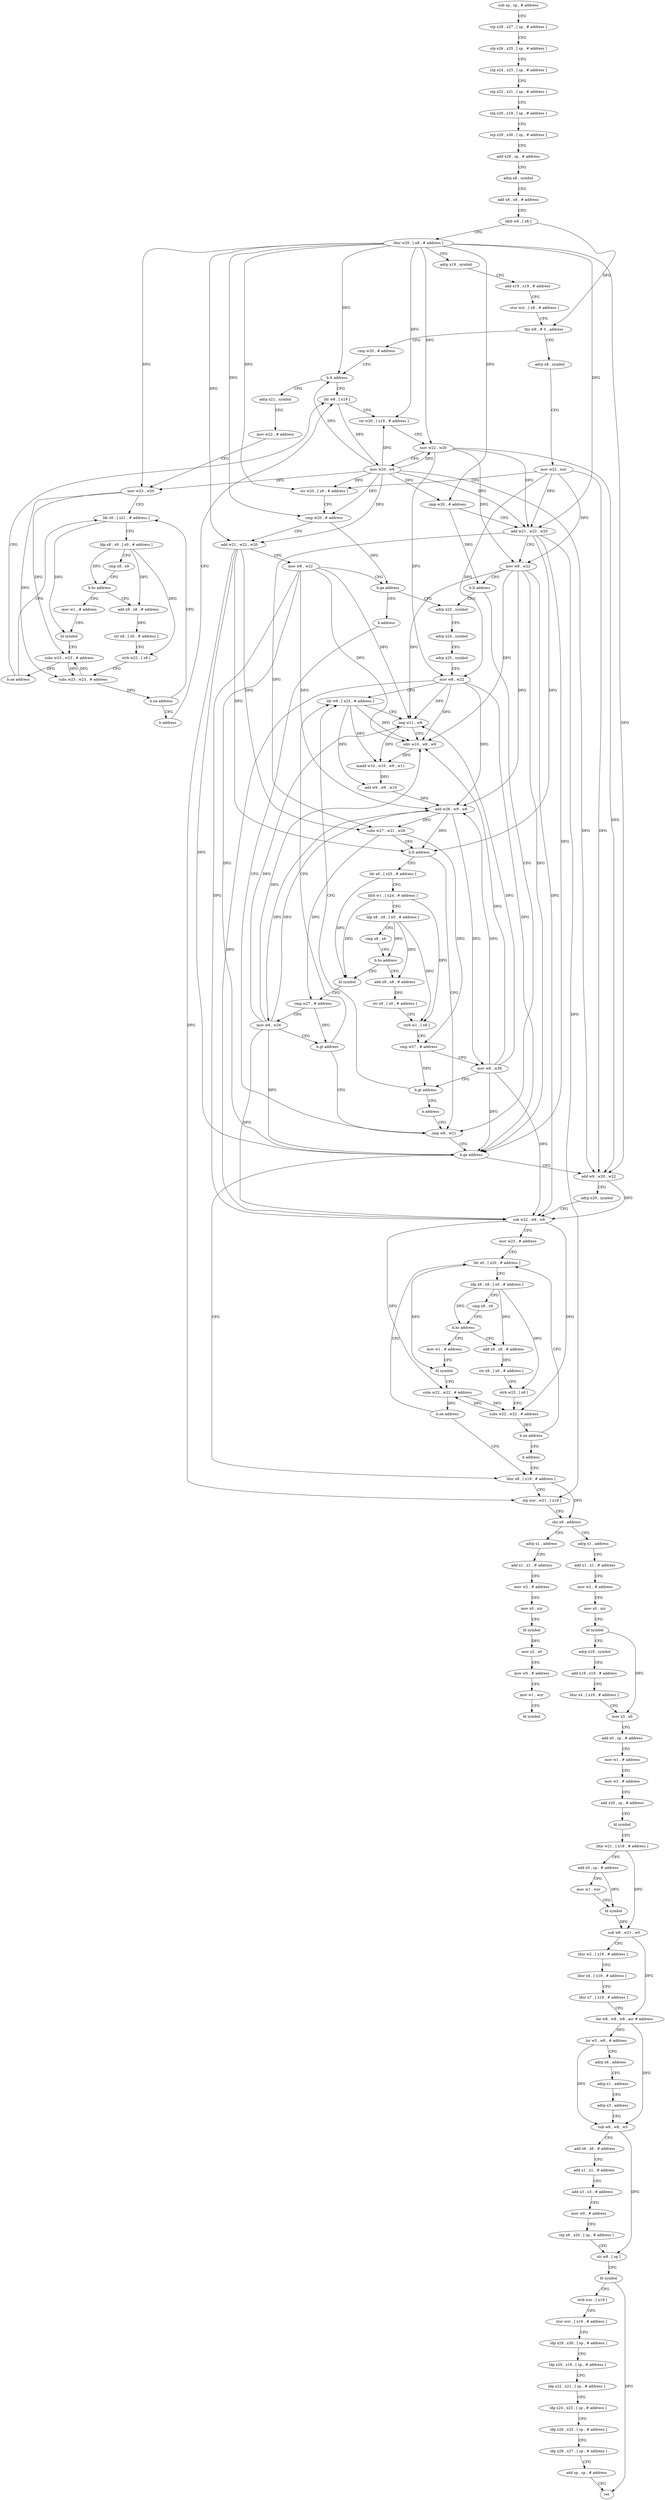 digraph "func" {
"4217928" [label = "sub sp , sp , # address" ]
"4217932" [label = "stp x28 , x27 , [ sp , # address ]" ]
"4217936" [label = "stp x26 , x25 , [ sp , # address ]" ]
"4217940" [label = "stp x24 , x23 , [ sp , # address ]" ]
"4217944" [label = "stp x22 , x21 , [ sp , # address ]" ]
"4217948" [label = "stp x20 , x19 , [ sp , # address ]" ]
"4217952" [label = "stp x29 , x30 , [ sp , # address ]" ]
"4217956" [label = "add x29 , sp , # address" ]
"4217960" [label = "adrp x8 , symbol" ]
"4217964" [label = "add x8 , x8 , # address" ]
"4217968" [label = "ldrb w9 , [ x8 ]" ]
"4217972" [label = "ldur w20 , [ x8 , # address ]" ]
"4217976" [label = "adrp x19 , symbol" ]
"4217980" [label = "add x19 , x19 , # address" ]
"4217984" [label = "stur wzr , [ x8 , # address ]" ]
"4217988" [label = "tbz w9 , # 0 , address" ]
"4218024" [label = "cmp w20 , # address" ]
"4217992" [label = "adrp x8 , symbol" ]
"4218028" [label = "b.lt address" ]
"4218100" [label = "ldr w8 , [ x19 ]" ]
"4218032" [label = "adrp x21 , symbol" ]
"4217996" [label = "mov w22 , wzr" ]
"4218000" [label = "str w20 , [ x8 , # address ]" ]
"4218004" [label = "cmp w20 , # address" ]
"4218008" [label = "add w21 , w22 , w20" ]
"4218012" [label = "mov w8 , w22" ]
"4218016" [label = "b.ge address" ]
"4218132" [label = "adrp x23 , symbol" ]
"4218020" [label = "b address" ]
"4218104" [label = "str w20 , [ x19 , # address ]" ]
"4218108" [label = "mov w22 , w20" ]
"4218112" [label = "mov w20 , w8" ]
"4218116" [label = "cmp w20 , # address" ]
"4218120" [label = "add w21 , w22 , w20" ]
"4218124" [label = "mov w8 , w22" ]
"4218128" [label = "b.lt address" ]
"4218244" [label = "cmp w8 , w21" ]
"4218036" [label = "mov w22 , # address" ]
"4218040" [label = "mov w23 , w20" ]
"4218044" [label = "ldr x0 , [ x21 , # address ]" ]
"4218136" [label = "adrp x24 , symbol" ]
"4218140" [label = "adrp x25 , symbol" ]
"4218144" [label = "mov w8 , w22" ]
"4218148" [label = "ldr w9 , [ x23 , # address ]" ]
"4218248" [label = "b.ge address" ]
"4218324" [label = "ldur x8 , [ x19 , # address ]" ]
"4218252" [label = "add w9 , w20 , w22" ]
"4218084" [label = "mov w1 , # address" ]
"4218088" [label = "bl symbol" ]
"4218092" [label = "subs w23 , w23 , # address" ]
"4218096" [label = "b.ne address" ]
"4218060" [label = "add x9 , x8 , # address" ]
"4218064" [label = "str x9 , [ x0 , # address ]" ]
"4218068" [label = "strb w22 , [ x8 ]" ]
"4218072" [label = "subs w23 , w23 , # address" ]
"4218076" [label = "b.ne address" ]
"4218080" [label = "b address" ]
"4218180" [label = "ldr x0 , [ x25 , # address ]" ]
"4218184" [label = "ldrb w1 , [ x24 , # address ]" ]
"4218188" [label = "ldp x8 , x9 , [ x0 , # address ]" ]
"4218192" [label = "cmp x8 , x9" ]
"4218196" [label = "b.hs address" ]
"4218228" [label = "bl symbol" ]
"4218200" [label = "add x9 , x8 , # address" ]
"4218328" [label = "stp wzr , w21 , [ x19 ]" ]
"4218332" [label = "cbz x8 , address" ]
"4218516" [label = "adrp x1 , address" ]
"4218336" [label = "adrp x1 , address" ]
"4218256" [label = "adrp x20 , symbol" ]
"4218260" [label = "sub w22 , w9 , w8" ]
"4218264" [label = "mov w23 , # address" ]
"4218268" [label = "ldr x0 , [ x20 , # address ]" ]
"4218048" [label = "ldp x8 , x9 , [ x0 , # address ]" ]
"4218052" [label = "cmp x8 , x9" ]
"4218056" [label = "b.hs address" ]
"4218232" [label = "cmp w27 , # address" ]
"4218236" [label = "mov w8 , w26" ]
"4218240" [label = "b.gt address" ]
"4218204" [label = "str x9 , [ x0 , # address ]" ]
"4218208" [label = "strb w1 , [ x8 ]" ]
"4218212" [label = "cmp w27 , # address" ]
"4218216" [label = "mov w8 , w26" ]
"4218220" [label = "b.gt address" ]
"4218224" [label = "b address" ]
"4218520" [label = "add x1 , x1 , # address" ]
"4218524" [label = "mov w2 , # address" ]
"4218528" [label = "mov x0 , xzr" ]
"4218532" [label = "bl symbol" ]
"4218536" [label = "mov x2 , x0" ]
"4218540" [label = "mov w0 , # address" ]
"4218544" [label = "mov w1 , wzr" ]
"4218548" [label = "bl symbol" ]
"4218340" [label = "add x1 , x1 , # address" ]
"4218344" [label = "mov w2 , # address" ]
"4218348" [label = "mov x0 , xzr" ]
"4218352" [label = "bl symbol" ]
"4218356" [label = "adrp x19 , symbol" ]
"4218360" [label = "add x19 , x19 , # address" ]
"4218364" [label = "ldur x4 , [ x19 , # address ]" ]
"4218368" [label = "mov x3 , x0" ]
"4218372" [label = "add x0 , sp , # address" ]
"4218376" [label = "mov w1 , # address" ]
"4218380" [label = "mov w2 , # address" ]
"4218384" [label = "add x20 , sp , # address" ]
"4218388" [label = "bl symbol" ]
"4218392" [label = "ldur w21 , [ x19 , # address ]" ]
"4218396" [label = "add x0 , sp , # address" ]
"4218400" [label = "mov w1 , wzr" ]
"4218404" [label = "bl symbol" ]
"4218408" [label = "sub w8 , w21 , w0" ]
"4218412" [label = "ldur w2 , [ x19 , # address ]" ]
"4218416" [label = "ldur x4 , [ x19 , # address ]" ]
"4218420" [label = "ldur x7 , [ x19 , # address ]" ]
"4218424" [label = "bic w8 , w8 , w8 , asr # address" ]
"4218428" [label = "lsr w5 , w8 , # address" ]
"4218432" [label = "adrp x6 , address" ]
"4218436" [label = "adrp x1 , address" ]
"4218440" [label = "adrp x3 , address" ]
"4218444" [label = "sub w8 , w8 , w5" ]
"4218448" [label = "add x6 , x6 , # address" ]
"4218452" [label = "add x1 , x1 , # address" ]
"4218456" [label = "add x3 , x3 , # address" ]
"4218460" [label = "mov w0 , # address" ]
"4218464" [label = "stp x6 , x20 , [ sp , # address ]" ]
"4218468" [label = "str w8 , [ sp ]" ]
"4218472" [label = "bl symbol" ]
"4218476" [label = "strb wzr , [ x19 ]" ]
"4218480" [label = "stur wzr , [ x19 , # address ]" ]
"4218484" [label = "ldp x29 , x30 , [ sp , # address ]" ]
"4218488" [label = "ldp x20 , x19 , [ sp , # address ]" ]
"4218492" [label = "ldp x22 , x21 , [ sp , # address ]" ]
"4218496" [label = "ldp x24 , x23 , [ sp , # address ]" ]
"4218500" [label = "ldp x26 , x25 , [ sp , # address ]" ]
"4218504" [label = "ldp x28 , x27 , [ sp , # address ]" ]
"4218508" [label = "add sp , sp , # address" ]
"4218512" [label = "ret" ]
"4218308" [label = "mov w1 , # address" ]
"4218312" [label = "bl symbol" ]
"4218316" [label = "subs w22 , w22 , # address" ]
"4218320" [label = "b.ne address" ]
"4218284" [label = "add x9 , x8 , # address" ]
"4218288" [label = "str x9 , [ x0 , # address ]" ]
"4218292" [label = "strb w23 , [ x8 ]" ]
"4218296" [label = "subs w22 , w22 , # address" ]
"4218300" [label = "b.ne address" ]
"4218304" [label = "b address" ]
"4218152" [label = "neg w11 , w8" ]
"4218156" [label = "sdiv w10 , w8 , w9" ]
"4218160" [label = "madd w10 , w10 , w9 , w11" ]
"4218164" [label = "add w9 , w9 , w10" ]
"4218168" [label = "add w26 , w9 , w8" ]
"4218172" [label = "subs w27 , w21 , w26" ]
"4218176" [label = "b.lt address" ]
"4218272" [label = "ldp x8 , x9 , [ x0 , # address ]" ]
"4218276" [label = "cmp x8 , x9" ]
"4218280" [label = "b.hs address" ]
"4217928" -> "4217932" [ label = "CFG" ]
"4217932" -> "4217936" [ label = "CFG" ]
"4217936" -> "4217940" [ label = "CFG" ]
"4217940" -> "4217944" [ label = "CFG" ]
"4217944" -> "4217948" [ label = "CFG" ]
"4217948" -> "4217952" [ label = "CFG" ]
"4217952" -> "4217956" [ label = "CFG" ]
"4217956" -> "4217960" [ label = "CFG" ]
"4217960" -> "4217964" [ label = "CFG" ]
"4217964" -> "4217968" [ label = "CFG" ]
"4217968" -> "4217972" [ label = "CFG" ]
"4217968" -> "4217988" [ label = "DFG" ]
"4217972" -> "4217976" [ label = "CFG" ]
"4217972" -> "4218028" [ label = "DFG" ]
"4217972" -> "4218000" [ label = "DFG" ]
"4217972" -> "4218004" [ label = "DFG" ]
"4217972" -> "4218008" [ label = "DFG" ]
"4217972" -> "4218104" [ label = "DFG" ]
"4217972" -> "4218108" [ label = "DFG" ]
"4217972" -> "4218116" [ label = "DFG" ]
"4217972" -> "4218120" [ label = "DFG" ]
"4217972" -> "4218040" [ label = "DFG" ]
"4217972" -> "4218252" [ label = "DFG" ]
"4217976" -> "4217980" [ label = "CFG" ]
"4217980" -> "4217984" [ label = "CFG" ]
"4217984" -> "4217988" [ label = "CFG" ]
"4217988" -> "4218024" [ label = "CFG" ]
"4217988" -> "4217992" [ label = "CFG" ]
"4218024" -> "4218028" [ label = "CFG" ]
"4217992" -> "4217996" [ label = "CFG" ]
"4218028" -> "4218100" [ label = "CFG" ]
"4218028" -> "4218032" [ label = "CFG" ]
"4218100" -> "4218104" [ label = "CFG" ]
"4218100" -> "4218112" [ label = "DFG" ]
"4218032" -> "4218036" [ label = "CFG" ]
"4217996" -> "4218000" [ label = "CFG" ]
"4217996" -> "4218120" [ label = "DFG" ]
"4217996" -> "4218124" [ label = "DFG" ]
"4217996" -> "4218144" [ label = "DFG" ]
"4217996" -> "4218252" [ label = "DFG" ]
"4218000" -> "4218004" [ label = "CFG" ]
"4218004" -> "4218008" [ label = "CFG" ]
"4218004" -> "4218016" [ label = "DFG" ]
"4218008" -> "4218012" [ label = "CFG" ]
"4218008" -> "4218248" [ label = "DFG" ]
"4218008" -> "4218172" [ label = "DFG" ]
"4218008" -> "4218176" [ label = "DFG" ]
"4218008" -> "4218328" [ label = "DFG" ]
"4218012" -> "4218016" [ label = "CFG" ]
"4218012" -> "4218248" [ label = "DFG" ]
"4218012" -> "4218152" [ label = "DFG" ]
"4218012" -> "4218156" [ label = "DFG" ]
"4218012" -> "4218168" [ label = "DFG" ]
"4218012" -> "4218260" [ label = "DFG" ]
"4218016" -> "4218132" [ label = "CFG" ]
"4218016" -> "4218020" [ label = "CFG" ]
"4218132" -> "4218136" [ label = "CFG" ]
"4218020" -> "4218244" [ label = "CFG" ]
"4218104" -> "4218108" [ label = "CFG" ]
"4218108" -> "4218112" [ label = "CFG" ]
"4218108" -> "4218120" [ label = "DFG" ]
"4218108" -> "4218124" [ label = "DFG" ]
"4218108" -> "4218144" [ label = "DFG" ]
"4218108" -> "4218252" [ label = "DFG" ]
"4218112" -> "4218116" [ label = "DFG" ]
"4218112" -> "4218028" [ label = "DFG" ]
"4218112" -> "4218000" [ label = "DFG" ]
"4218112" -> "4218004" [ label = "DFG" ]
"4218112" -> "4218008" [ label = "DFG" ]
"4218112" -> "4218104" [ label = "DFG" ]
"4218112" -> "4218108" [ label = "DFG" ]
"4218112" -> "4218120" [ label = "DFG" ]
"4218112" -> "4218040" [ label = "DFG" ]
"4218112" -> "4218252" [ label = "DFG" ]
"4218116" -> "4218120" [ label = "CFG" ]
"4218116" -> "4218128" [ label = "DFG" ]
"4218120" -> "4218124" [ label = "CFG" ]
"4218120" -> "4218248" [ label = "DFG" ]
"4218120" -> "4218172" [ label = "DFG" ]
"4218120" -> "4218176" [ label = "DFG" ]
"4218120" -> "4218328" [ label = "DFG" ]
"4218124" -> "4218128" [ label = "CFG" ]
"4218124" -> "4218248" [ label = "DFG" ]
"4218124" -> "4218152" [ label = "DFG" ]
"4218124" -> "4218156" [ label = "DFG" ]
"4218124" -> "4218168" [ label = "DFG" ]
"4218124" -> "4218260" [ label = "DFG" ]
"4218128" -> "4218244" [ label = "CFG" ]
"4218128" -> "4218132" [ label = "CFG" ]
"4218244" -> "4218248" [ label = "CFG" ]
"4218036" -> "4218040" [ label = "CFG" ]
"4218040" -> "4218044" [ label = "CFG" ]
"4218040" -> "4218092" [ label = "DFG" ]
"4218040" -> "4218072" [ label = "DFG" ]
"4218044" -> "4218048" [ label = "CFG" ]
"4218044" -> "4218088" [ label = "DFG" ]
"4218136" -> "4218140" [ label = "CFG" ]
"4218140" -> "4218144" [ label = "CFG" ]
"4218144" -> "4218148" [ label = "CFG" ]
"4218144" -> "4218248" [ label = "DFG" ]
"4218144" -> "4218152" [ label = "DFG" ]
"4218144" -> "4218156" [ label = "DFG" ]
"4218144" -> "4218168" [ label = "DFG" ]
"4218144" -> "4218260" [ label = "DFG" ]
"4218148" -> "4218152" [ label = "CFG" ]
"4218148" -> "4218156" [ label = "DFG" ]
"4218148" -> "4218160" [ label = "DFG" ]
"4218148" -> "4218164" [ label = "DFG" ]
"4218248" -> "4218324" [ label = "CFG" ]
"4218248" -> "4218252" [ label = "CFG" ]
"4218324" -> "4218328" [ label = "CFG" ]
"4218324" -> "4218332" [ label = "DFG" ]
"4218252" -> "4218256" [ label = "CFG" ]
"4218252" -> "4218260" [ label = "DFG" ]
"4218084" -> "4218088" [ label = "CFG" ]
"4218088" -> "4218092" [ label = "CFG" ]
"4218092" -> "4218096" [ label = "DFG" ]
"4218092" -> "4218072" [ label = "DFG" ]
"4218096" -> "4218044" [ label = "CFG" ]
"4218096" -> "4218100" [ label = "CFG" ]
"4218060" -> "4218064" [ label = "DFG" ]
"4218064" -> "4218068" [ label = "CFG" ]
"4218068" -> "4218072" [ label = "CFG" ]
"4218072" -> "4218076" [ label = "DFG" ]
"4218072" -> "4218092" [ label = "DFG" ]
"4218076" -> "4218044" [ label = "CFG" ]
"4218076" -> "4218080" [ label = "CFG" ]
"4218080" -> "4218100" [ label = "CFG" ]
"4218180" -> "4218184" [ label = "CFG" ]
"4218180" -> "4218228" [ label = "DFG" ]
"4218184" -> "4218188" [ label = "CFG" ]
"4218184" -> "4218228" [ label = "DFG" ]
"4218184" -> "4218208" [ label = "DFG" ]
"4218188" -> "4218192" [ label = "CFG" ]
"4218188" -> "4218196" [ label = "DFG" ]
"4218188" -> "4218200" [ label = "DFG" ]
"4218188" -> "4218208" [ label = "DFG" ]
"4218192" -> "4218196" [ label = "CFG" ]
"4218196" -> "4218228" [ label = "CFG" ]
"4218196" -> "4218200" [ label = "CFG" ]
"4218228" -> "4218232" [ label = "CFG" ]
"4218200" -> "4218204" [ label = "DFG" ]
"4218328" -> "4218332" [ label = "CFG" ]
"4218332" -> "4218516" [ label = "CFG" ]
"4218332" -> "4218336" [ label = "CFG" ]
"4218516" -> "4218520" [ label = "CFG" ]
"4218336" -> "4218340" [ label = "CFG" ]
"4218256" -> "4218260" [ label = "CFG" ]
"4218260" -> "4218264" [ label = "CFG" ]
"4218260" -> "4218316" [ label = "DFG" ]
"4218260" -> "4218296" [ label = "DFG" ]
"4218264" -> "4218268" [ label = "CFG" ]
"4218268" -> "4218272" [ label = "CFG" ]
"4218268" -> "4218312" [ label = "DFG" ]
"4218048" -> "4218052" [ label = "CFG" ]
"4218048" -> "4218056" [ label = "DFG" ]
"4218048" -> "4218060" [ label = "DFG" ]
"4218048" -> "4218068" [ label = "DFG" ]
"4218052" -> "4218056" [ label = "CFG" ]
"4218056" -> "4218084" [ label = "CFG" ]
"4218056" -> "4218060" [ label = "CFG" ]
"4218232" -> "4218236" [ label = "CFG" ]
"4218232" -> "4218240" [ label = "DFG" ]
"4218236" -> "4218240" [ label = "CFG" ]
"4218236" -> "4218152" [ label = "DFG" ]
"4218236" -> "4218168" [ label = "DFG" ]
"4218236" -> "4218260" [ label = "DFG" ]
"4218236" -> "4218248" [ label = "DFG" ]
"4218236" -> "4218156" [ label = "DFG" ]
"4218240" -> "4218148" [ label = "CFG" ]
"4218240" -> "4218244" [ label = "CFG" ]
"4218204" -> "4218208" [ label = "CFG" ]
"4218208" -> "4218212" [ label = "CFG" ]
"4218212" -> "4218216" [ label = "CFG" ]
"4218212" -> "4218220" [ label = "DFG" ]
"4218216" -> "4218220" [ label = "CFG" ]
"4218216" -> "4218152" [ label = "DFG" ]
"4218216" -> "4218168" [ label = "DFG" ]
"4218216" -> "4218260" [ label = "DFG" ]
"4218216" -> "4218248" [ label = "DFG" ]
"4218216" -> "4218156" [ label = "DFG" ]
"4218220" -> "4218148" [ label = "CFG" ]
"4218220" -> "4218224" [ label = "CFG" ]
"4218224" -> "4218244" [ label = "CFG" ]
"4218520" -> "4218524" [ label = "CFG" ]
"4218524" -> "4218528" [ label = "CFG" ]
"4218528" -> "4218532" [ label = "CFG" ]
"4218532" -> "4218536" [ label = "DFG" ]
"4218536" -> "4218540" [ label = "CFG" ]
"4218540" -> "4218544" [ label = "CFG" ]
"4218544" -> "4218548" [ label = "CFG" ]
"4218340" -> "4218344" [ label = "CFG" ]
"4218344" -> "4218348" [ label = "CFG" ]
"4218348" -> "4218352" [ label = "CFG" ]
"4218352" -> "4218356" [ label = "CFG" ]
"4218352" -> "4218368" [ label = "DFG" ]
"4218356" -> "4218360" [ label = "CFG" ]
"4218360" -> "4218364" [ label = "CFG" ]
"4218364" -> "4218368" [ label = "CFG" ]
"4218368" -> "4218372" [ label = "CFG" ]
"4218372" -> "4218376" [ label = "CFG" ]
"4218376" -> "4218380" [ label = "CFG" ]
"4218380" -> "4218384" [ label = "CFG" ]
"4218384" -> "4218388" [ label = "CFG" ]
"4218388" -> "4218392" [ label = "CFG" ]
"4218392" -> "4218396" [ label = "CFG" ]
"4218392" -> "4218408" [ label = "DFG" ]
"4218396" -> "4218400" [ label = "CFG" ]
"4218396" -> "4218404" [ label = "DFG" ]
"4218400" -> "4218404" [ label = "CFG" ]
"4218404" -> "4218408" [ label = "DFG" ]
"4218408" -> "4218412" [ label = "CFG" ]
"4218408" -> "4218424" [ label = "DFG" ]
"4218412" -> "4218416" [ label = "CFG" ]
"4218416" -> "4218420" [ label = "CFG" ]
"4218420" -> "4218424" [ label = "CFG" ]
"4218424" -> "4218428" [ label = "DFG" ]
"4218424" -> "4218444" [ label = "DFG" ]
"4218428" -> "4218432" [ label = "CFG" ]
"4218428" -> "4218444" [ label = "DFG" ]
"4218432" -> "4218436" [ label = "CFG" ]
"4218436" -> "4218440" [ label = "CFG" ]
"4218440" -> "4218444" [ label = "CFG" ]
"4218444" -> "4218448" [ label = "CFG" ]
"4218444" -> "4218468" [ label = "DFG" ]
"4218448" -> "4218452" [ label = "CFG" ]
"4218452" -> "4218456" [ label = "CFG" ]
"4218456" -> "4218460" [ label = "CFG" ]
"4218460" -> "4218464" [ label = "CFG" ]
"4218464" -> "4218468" [ label = "CFG" ]
"4218468" -> "4218472" [ label = "CFG" ]
"4218472" -> "4218476" [ label = "CFG" ]
"4218472" -> "4218512" [ label = "DFG" ]
"4218476" -> "4218480" [ label = "CFG" ]
"4218480" -> "4218484" [ label = "CFG" ]
"4218484" -> "4218488" [ label = "CFG" ]
"4218488" -> "4218492" [ label = "CFG" ]
"4218492" -> "4218496" [ label = "CFG" ]
"4218496" -> "4218500" [ label = "CFG" ]
"4218500" -> "4218504" [ label = "CFG" ]
"4218504" -> "4218508" [ label = "CFG" ]
"4218508" -> "4218512" [ label = "CFG" ]
"4218308" -> "4218312" [ label = "CFG" ]
"4218312" -> "4218316" [ label = "CFG" ]
"4218316" -> "4218320" [ label = "DFG" ]
"4218316" -> "4218296" [ label = "DFG" ]
"4218320" -> "4218268" [ label = "CFG" ]
"4218320" -> "4218324" [ label = "CFG" ]
"4218284" -> "4218288" [ label = "DFG" ]
"4218288" -> "4218292" [ label = "CFG" ]
"4218292" -> "4218296" [ label = "CFG" ]
"4218296" -> "4218300" [ label = "DFG" ]
"4218296" -> "4218316" [ label = "DFG" ]
"4218300" -> "4218268" [ label = "CFG" ]
"4218300" -> "4218304" [ label = "CFG" ]
"4218304" -> "4218324" [ label = "CFG" ]
"4218152" -> "4218156" [ label = "CFG" ]
"4218152" -> "4218160" [ label = "DFG" ]
"4218156" -> "4218160" [ label = "DFG" ]
"4218160" -> "4218164" [ label = "DFG" ]
"4218164" -> "4218168" [ label = "DFG" ]
"4218168" -> "4218172" [ label = "DFG" ]
"4218168" -> "4218176" [ label = "DFG" ]
"4218168" -> "4218236" [ label = "DFG" ]
"4218168" -> "4218216" [ label = "DFG" ]
"4218172" -> "4218176" [ label = "CFG" ]
"4218172" -> "4218232" [ label = "DFG" ]
"4218172" -> "4218212" [ label = "DFG" ]
"4218176" -> "4218244" [ label = "CFG" ]
"4218176" -> "4218180" [ label = "CFG" ]
"4218272" -> "4218276" [ label = "CFG" ]
"4218272" -> "4218280" [ label = "DFG" ]
"4218272" -> "4218284" [ label = "DFG" ]
"4218272" -> "4218292" [ label = "DFG" ]
"4218276" -> "4218280" [ label = "CFG" ]
"4218280" -> "4218308" [ label = "CFG" ]
"4218280" -> "4218284" [ label = "CFG" ]
}
